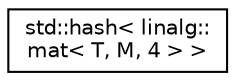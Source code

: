 digraph "Graphical Class Hierarchy"
{
  edge [fontname="Helvetica",fontsize="10",labelfontname="Helvetica",labelfontsize="10"];
  node [fontname="Helvetica",fontsize="10",shape=record];
  rankdir="LR";
  Node1 [label="std::hash\< linalg::\lmat\< T, M, 4 \> \>",height=0.2,width=0.4,color="black", fillcolor="white", style="filled",URL="$structstd_1_1hash_3_01linalg_1_1mat_3_01T_00_01M_00_014_01_4_01_4.html"];
}
